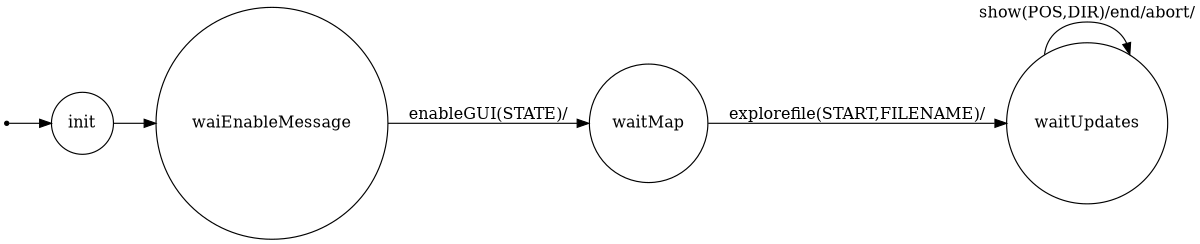 /*
*
* A GraphViz DOT FSM description 
* Please use a GraphViz visualizer (like http://www.webgraphviz.com)
* 
* Generated by AM,NC,RM
*  
*/
 
digraph finite_state_machine {
  	rankdir=LR;
  	size="8,5"
  	node [shape = point]; iniziale;
  	node [shape = doublecircle]; 
  	node [shape = circle];
  	iniziale -> init [label = ""];
  	
  	
  	init -> waiEnableMessage [ label = ""];
  	
  	waiEnableMessage -> waitMap [ label = "enableGUI(STATE)/"];
  	
  	waitMap -> waitUpdates [ label = "explorefile(START,FILENAME)/"];
  	
  	waitUpdates -> waitUpdates [ label = "show(POS,DIR)/end/abort/"];
}